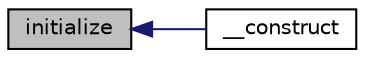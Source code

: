 digraph "initialize"
{
  edge [fontname="Helvetica",fontsize="10",labelfontname="Helvetica",labelfontsize="10"];
  node [fontname="Helvetica",fontsize="10",shape=record];
  rankdir="LR";
  Node1 [label="initialize",height=0.2,width=0.4,color="black", fillcolor="grey75", style="filled" fontcolor="black"];
  Node1 -> Node2 [dir="back",color="midnightblue",fontsize="10",style="solid"];
  Node2 [label="__construct",height=0.2,width=0.4,color="black", fillcolor="white", style="filled",URL="$class_xml_context.html#a746a3a5a5dd069a48c1845f1399858f9"];
}
